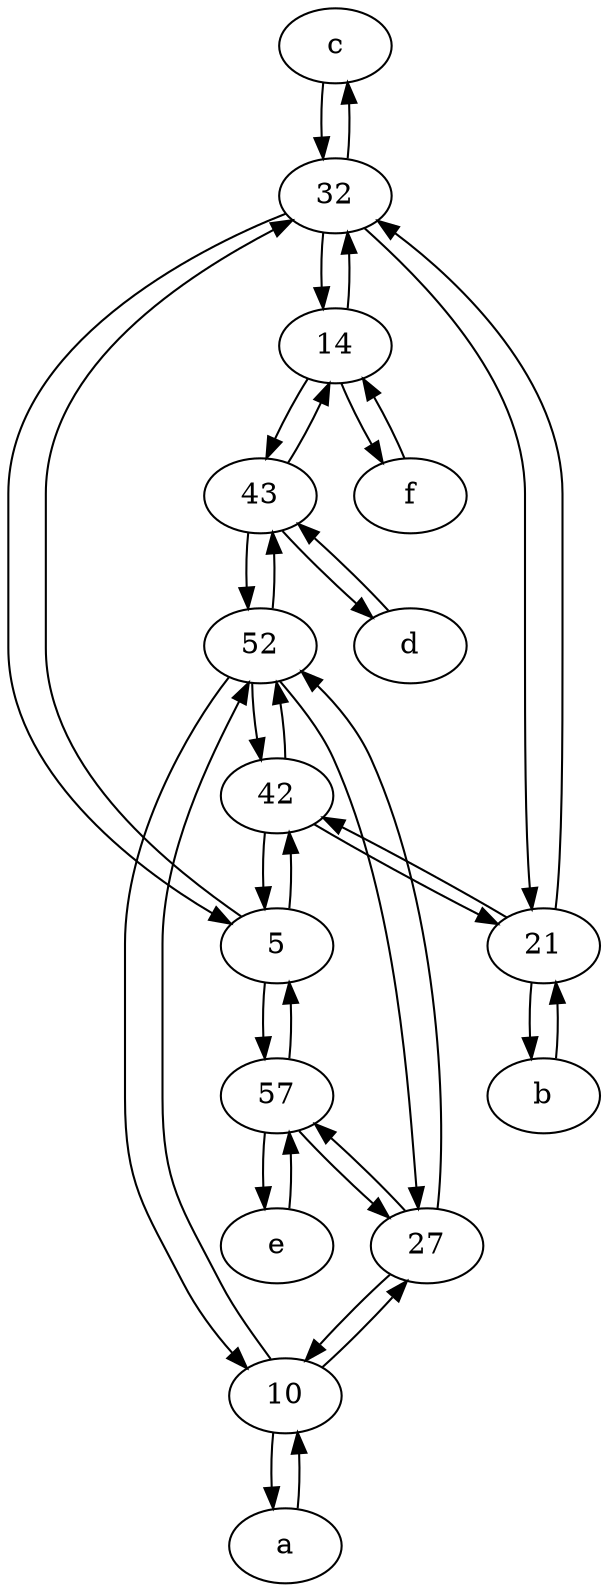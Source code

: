 digraph  {
	c [pos="20,10!"];
	e [pos="30,50!"];
	43;
	f [pos="15,45!"];
	b [pos="50,20!"];
	52;
	10;
	27;
	5;
	a [pos="40,10!"];
	57;
	d [pos="20,30!"];
	32;
	42;
	21;
	14;
	57 -> 27;
	43 -> 14;
	32 -> 14;
	10 -> 52;
	57 -> e;
	21 -> 32;
	5 -> 42;
	42 -> 52;
	b -> 21;
	52 -> 10;
	5 -> 57;
	32 -> 21;
	14 -> 43;
	14 -> f;
	10 -> 27;
	32 -> c;
	52 -> 27;
	27 -> 52;
	27 -> 10;
	a -> 10;
	d -> 43;
	32 -> 5;
	27 -> 57;
	5 -> 32;
	43 -> d;
	e -> 57;
	42 -> 5;
	42 -> 21;
	c -> 32;
	43 -> 52;
	52 -> 43;
	52 -> 42;
	14 -> 32;
	57 -> 5;
	21 -> 42;
	10 -> a;
	f -> 14;
	21 -> b;

	}